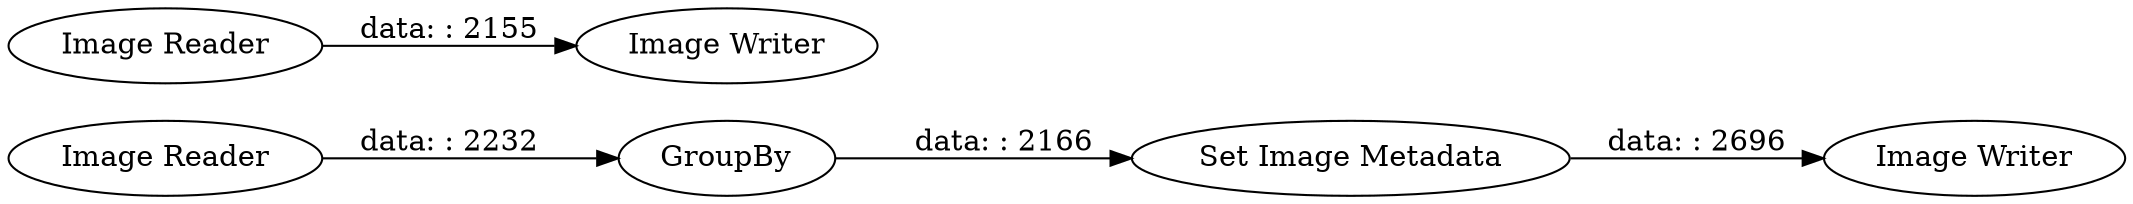 digraph {
	"7485096218736735850_4" [label=GroupBy]
	"7485096218736735850_6" [label="Set Image Metadata"]
	"7485096218736735850_1" [label="Image Reader"]
	"7485096218736735850_3" [label="Image Reader"]
	"7485096218736735850_5" [label="Image Writer"]
	"7485096218736735850_2" [label="Image Writer"]
	"7485096218736735850_1" -> "7485096218736735850_2" [label="data: : 2155"]
	"7485096218736735850_4" -> "7485096218736735850_6" [label="data: : 2166"]
	"7485096218736735850_3" -> "7485096218736735850_4" [label="data: : 2232"]
	"7485096218736735850_6" -> "7485096218736735850_5" [label="data: : 2696"]
	rankdir=LR
}

